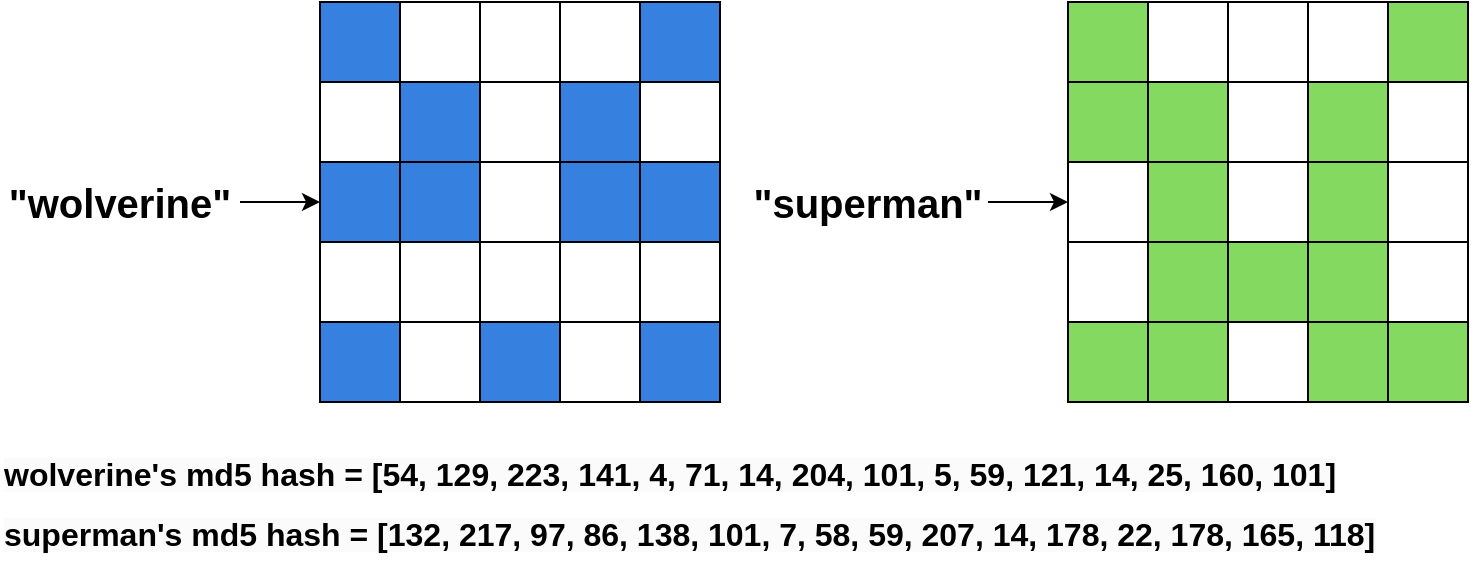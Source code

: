 <mxfile version="24.7.8" pages="3">
  <diagram name="Page-1" id="xNhHiARx_qG9kAPAFZdC">
    <mxGraphModel dx="1018" dy="592" grid="1" gridSize="10" guides="1" tooltips="1" connect="1" arrows="1" fold="1" page="1" pageScale="1" pageWidth="827" pageHeight="1169" math="0" shadow="0">
      <root>
        <mxCell id="0" />
        <mxCell id="1" parent="0" />
        <mxCell id="6kBmeFImECE2ff5aBwqo-7" style="edgeStyle=orthogonalEdgeStyle;rounded=0;orthogonalLoop=1;jettySize=auto;html=1;entryX=0;entryY=0.5;entryDx=0;entryDy=0;" edge="1" parent="1" source="6kBmeFImECE2ff5aBwqo-1" target="6kBmeFImECE2ff5aBwqo-4">
          <mxGeometry relative="1" as="geometry" />
        </mxCell>
        <mxCell id="6kBmeFImECE2ff5aBwqo-1" value="&quot;wolverine&quot;" style="text;html=1;align=center;verticalAlign=middle;whiteSpace=wrap;rounded=0;fontStyle=1;fontSize=20;" vertex="1" parent="1">
          <mxGeometry x="40" y="160" width="120" height="40" as="geometry" />
        </mxCell>
        <mxCell id="6kBmeFImECE2ff5aBwqo-2" value="" style="rounded=0;whiteSpace=wrap;html=1;fillColor=#3681DF;" vertex="1" parent="1">
          <mxGeometry x="200" y="80" width="40" height="40" as="geometry" />
        </mxCell>
        <mxCell id="6kBmeFImECE2ff5aBwqo-3" value="" style="rounded=0;whiteSpace=wrap;html=1;fillStyle=auto;" vertex="1" parent="1">
          <mxGeometry x="200" y="120" width="40" height="40" as="geometry" />
        </mxCell>
        <mxCell id="6kBmeFImECE2ff5aBwqo-4" value="" style="rounded=0;whiteSpace=wrap;html=1;fillColor=#3681DF;" vertex="1" parent="1">
          <mxGeometry x="200" y="160" width="40" height="40" as="geometry" />
        </mxCell>
        <mxCell id="6kBmeFImECE2ff5aBwqo-5" value="" style="rounded=0;whiteSpace=wrap;html=1;" vertex="1" parent="1">
          <mxGeometry x="200" y="200" width="40" height="40" as="geometry" />
        </mxCell>
        <mxCell id="6kBmeFImECE2ff5aBwqo-6" value="" style="rounded=0;whiteSpace=wrap;html=1;fillColor=#3681DF;" vertex="1" parent="1">
          <mxGeometry x="200" y="240" width="40" height="40" as="geometry" />
        </mxCell>
        <mxCell id="6kBmeFImECE2ff5aBwqo-8" value="" style="rounded=0;whiteSpace=wrap;html=1;" vertex="1" parent="1">
          <mxGeometry x="240" y="80" width="40" height="40" as="geometry" />
        </mxCell>
        <mxCell id="6kBmeFImECE2ff5aBwqo-9" value="" style="rounded=0;whiteSpace=wrap;html=1;fillStyle=auto;fillColor=#3681DF;" vertex="1" parent="1">
          <mxGeometry x="240" y="120" width="40" height="40" as="geometry" />
        </mxCell>
        <mxCell id="6kBmeFImECE2ff5aBwqo-10" value="" style="rounded=0;whiteSpace=wrap;html=1;fillColor=#3681DF;" vertex="1" parent="1">
          <mxGeometry x="240" y="160" width="40" height="40" as="geometry" />
        </mxCell>
        <mxCell id="6kBmeFImECE2ff5aBwqo-11" value="" style="rounded=0;whiteSpace=wrap;html=1;" vertex="1" parent="1">
          <mxGeometry x="240" y="200" width="40" height="40" as="geometry" />
        </mxCell>
        <mxCell id="6kBmeFImECE2ff5aBwqo-12" value="" style="rounded=0;whiteSpace=wrap;html=1;" vertex="1" parent="1">
          <mxGeometry x="240" y="240" width="40" height="40" as="geometry" />
        </mxCell>
        <mxCell id="6kBmeFImECE2ff5aBwqo-13" value="" style="rounded=0;whiteSpace=wrap;html=1;" vertex="1" parent="1">
          <mxGeometry x="280" y="80" width="40" height="40" as="geometry" />
        </mxCell>
        <mxCell id="6kBmeFImECE2ff5aBwqo-14" value="" style="rounded=0;whiteSpace=wrap;html=1;fillStyle=auto;" vertex="1" parent="1">
          <mxGeometry x="280" y="120" width="40" height="40" as="geometry" />
        </mxCell>
        <mxCell id="6kBmeFImECE2ff5aBwqo-15" value="" style="rounded=0;whiteSpace=wrap;html=1;" vertex="1" parent="1">
          <mxGeometry x="280" y="160" width="40" height="40" as="geometry" />
        </mxCell>
        <mxCell id="6kBmeFImECE2ff5aBwqo-16" value="" style="rounded=0;whiteSpace=wrap;html=1;" vertex="1" parent="1">
          <mxGeometry x="280" y="200" width="40" height="40" as="geometry" />
        </mxCell>
        <mxCell id="6kBmeFImECE2ff5aBwqo-17" value="" style="rounded=0;whiteSpace=wrap;html=1;fillStyle=auto;fillColor=#3681DF;" vertex="1" parent="1">
          <mxGeometry x="280" y="240" width="40" height="40" as="geometry" />
        </mxCell>
        <mxCell id="6kBmeFImECE2ff5aBwqo-18" value="" style="rounded=0;whiteSpace=wrap;html=1;" vertex="1" parent="1">
          <mxGeometry x="320" y="80" width="40" height="40" as="geometry" />
        </mxCell>
        <mxCell id="6kBmeFImECE2ff5aBwqo-19" value="" style="rounded=0;whiteSpace=wrap;html=1;fillStyle=auto;fillColor=#3681DF;" vertex="1" parent="1">
          <mxGeometry x="320" y="120" width="40" height="40" as="geometry" />
        </mxCell>
        <mxCell id="6kBmeFImECE2ff5aBwqo-20" value="" style="rounded=0;whiteSpace=wrap;html=1;fillColor=#3681DF;" vertex="1" parent="1">
          <mxGeometry x="320" y="160" width="40" height="40" as="geometry" />
        </mxCell>
        <mxCell id="6kBmeFImECE2ff5aBwqo-21" value="" style="rounded=0;whiteSpace=wrap;html=1;fillStyle=auto;" vertex="1" parent="1">
          <mxGeometry x="320" y="200" width="40" height="40" as="geometry" />
        </mxCell>
        <mxCell id="6kBmeFImECE2ff5aBwqo-22" value="" style="rounded=0;whiteSpace=wrap;html=1;" vertex="1" parent="1">
          <mxGeometry x="320" y="240" width="40" height="40" as="geometry" />
        </mxCell>
        <mxCell id="6kBmeFImECE2ff5aBwqo-23" value="" style="rounded=0;whiteSpace=wrap;html=1;fillColor=#3681DF;" vertex="1" parent="1">
          <mxGeometry x="360" y="80" width="40" height="40" as="geometry" />
        </mxCell>
        <mxCell id="6kBmeFImECE2ff5aBwqo-24" value="" style="rounded=0;whiteSpace=wrap;html=1;fillStyle=auto;" vertex="1" parent="1">
          <mxGeometry x="360" y="120" width="40" height="40" as="geometry" />
        </mxCell>
        <mxCell id="6kBmeFImECE2ff5aBwqo-25" value="" style="rounded=0;whiteSpace=wrap;html=1;fillColor=#3681DF;" vertex="1" parent="1">
          <mxGeometry x="360" y="160" width="40" height="40" as="geometry" />
        </mxCell>
        <mxCell id="6kBmeFImECE2ff5aBwqo-26" value="" style="rounded=0;whiteSpace=wrap;html=1;" vertex="1" parent="1">
          <mxGeometry x="360" y="200" width="40" height="40" as="geometry" />
        </mxCell>
        <mxCell id="6kBmeFImECE2ff5aBwqo-27" value="" style="rounded=0;whiteSpace=wrap;html=1;fillColor=#3681DF;" vertex="1" parent="1">
          <mxGeometry x="360" y="240" width="40" height="40" as="geometry" />
        </mxCell>
        <mxCell id="6kBmeFImECE2ff5aBwqo-28" style="edgeStyle=orthogonalEdgeStyle;rounded=0;orthogonalLoop=1;jettySize=auto;html=1;entryX=0;entryY=0.5;entryDx=0;entryDy=0;" edge="1" parent="1" source="6kBmeFImECE2ff5aBwqo-29" target="6kBmeFImECE2ff5aBwqo-32">
          <mxGeometry relative="1" as="geometry" />
        </mxCell>
        <mxCell id="6kBmeFImECE2ff5aBwqo-29" value="&quot;superman&quot;" style="text;html=1;align=center;verticalAlign=middle;whiteSpace=wrap;rounded=0;fontStyle=1;fontSize=20;" vertex="1" parent="1">
          <mxGeometry x="414" y="160" width="120" height="40" as="geometry" />
        </mxCell>
        <mxCell id="6kBmeFImECE2ff5aBwqo-30" value="" style="rounded=0;whiteSpace=wrap;html=1;fillColor=#84D961;" vertex="1" parent="1">
          <mxGeometry x="574" y="80" width="40" height="40" as="geometry" />
        </mxCell>
        <mxCell id="6kBmeFImECE2ff5aBwqo-31" value="" style="rounded=0;whiteSpace=wrap;html=1;fillStyle=auto;fillColor=#84D961;" vertex="1" parent="1">
          <mxGeometry x="574" y="120" width="40" height="40" as="geometry" />
        </mxCell>
        <mxCell id="6kBmeFImECE2ff5aBwqo-32" value="" style="rounded=0;whiteSpace=wrap;html=1;" vertex="1" parent="1">
          <mxGeometry x="574" y="160" width="40" height="40" as="geometry" />
        </mxCell>
        <mxCell id="6kBmeFImECE2ff5aBwqo-33" value="" style="rounded=0;whiteSpace=wrap;html=1;" vertex="1" parent="1">
          <mxGeometry x="574" y="200" width="40" height="40" as="geometry" />
        </mxCell>
        <mxCell id="6kBmeFImECE2ff5aBwqo-34" value="" style="rounded=0;whiteSpace=wrap;html=1;fillColor=#84D961;" vertex="1" parent="1">
          <mxGeometry x="574" y="240" width="40" height="40" as="geometry" />
        </mxCell>
        <mxCell id="6kBmeFImECE2ff5aBwqo-35" value="" style="rounded=0;whiteSpace=wrap;html=1;" vertex="1" parent="1">
          <mxGeometry x="614" y="80" width="40" height="40" as="geometry" />
        </mxCell>
        <mxCell id="6kBmeFImECE2ff5aBwqo-36" value="" style="rounded=0;whiteSpace=wrap;html=1;fillStyle=auto;fillColor=#84D961;" vertex="1" parent="1">
          <mxGeometry x="614" y="120" width="40" height="40" as="geometry" />
        </mxCell>
        <mxCell id="6kBmeFImECE2ff5aBwqo-37" value="" style="rounded=0;whiteSpace=wrap;html=1;fillColor=#84D961;" vertex="1" parent="1">
          <mxGeometry x="614" y="160" width="40" height="40" as="geometry" />
        </mxCell>
        <mxCell id="6kBmeFImECE2ff5aBwqo-38" value="" style="rounded=0;whiteSpace=wrap;html=1;fillColor=#84D961;" vertex="1" parent="1">
          <mxGeometry x="614" y="200" width="40" height="40" as="geometry" />
        </mxCell>
        <mxCell id="6kBmeFImECE2ff5aBwqo-39" value="" style="rounded=0;whiteSpace=wrap;html=1;fillColor=#84D961;" vertex="1" parent="1">
          <mxGeometry x="614" y="240" width="40" height="40" as="geometry" />
        </mxCell>
        <mxCell id="6kBmeFImECE2ff5aBwqo-40" value="" style="rounded=0;whiteSpace=wrap;html=1;" vertex="1" parent="1">
          <mxGeometry x="654" y="80" width="40" height="40" as="geometry" />
        </mxCell>
        <mxCell id="6kBmeFImECE2ff5aBwqo-41" value="" style="rounded=0;whiteSpace=wrap;html=1;fillStyle=auto;" vertex="1" parent="1">
          <mxGeometry x="654" y="120" width="40" height="40" as="geometry" />
        </mxCell>
        <mxCell id="6kBmeFImECE2ff5aBwqo-42" value="" style="rounded=0;whiteSpace=wrap;html=1;" vertex="1" parent="1">
          <mxGeometry x="654" y="160" width="40" height="40" as="geometry" />
        </mxCell>
        <mxCell id="6kBmeFImECE2ff5aBwqo-43" value="" style="rounded=0;whiteSpace=wrap;html=1;fillColor=#84D961;" vertex="1" parent="1">
          <mxGeometry x="654" y="200" width="40" height="40" as="geometry" />
        </mxCell>
        <mxCell id="6kBmeFImECE2ff5aBwqo-44" value="" style="rounded=0;whiteSpace=wrap;html=1;fillStyle=auto;" vertex="1" parent="1">
          <mxGeometry x="654" y="240" width="40" height="40" as="geometry" />
        </mxCell>
        <mxCell id="6kBmeFImECE2ff5aBwqo-45" value="" style="rounded=0;whiteSpace=wrap;html=1;" vertex="1" parent="1">
          <mxGeometry x="694" y="80" width="40" height="40" as="geometry" />
        </mxCell>
        <mxCell id="6kBmeFImECE2ff5aBwqo-46" value="" style="rounded=0;whiteSpace=wrap;html=1;fillStyle=auto;fillColor=#84D961;" vertex="1" parent="1">
          <mxGeometry x="694" y="120" width="40" height="40" as="geometry" />
        </mxCell>
        <mxCell id="6kBmeFImECE2ff5aBwqo-47" value="" style="rounded=0;whiteSpace=wrap;html=1;fillColor=#84D961;" vertex="1" parent="1">
          <mxGeometry x="694" y="160" width="40" height="40" as="geometry" />
        </mxCell>
        <mxCell id="6kBmeFImECE2ff5aBwqo-48" value="" style="rounded=0;whiteSpace=wrap;html=1;fillStyle=auto;fillColor=#84D961;" vertex="1" parent="1">
          <mxGeometry x="694" y="200" width="40" height="40" as="geometry" />
        </mxCell>
        <mxCell id="6kBmeFImECE2ff5aBwqo-49" value="" style="rounded=0;whiteSpace=wrap;html=1;fillColor=#84D961;" vertex="1" parent="1">
          <mxGeometry x="694" y="240" width="40" height="40" as="geometry" />
        </mxCell>
        <mxCell id="6kBmeFImECE2ff5aBwqo-50" value="" style="rounded=0;whiteSpace=wrap;html=1;fillColor=#84D961;" vertex="1" parent="1">
          <mxGeometry x="734" y="80" width="40" height="40" as="geometry" />
        </mxCell>
        <mxCell id="6kBmeFImECE2ff5aBwqo-51" value="" style="rounded=0;whiteSpace=wrap;html=1;fillStyle=auto;" vertex="1" parent="1">
          <mxGeometry x="734" y="120" width="40" height="40" as="geometry" />
        </mxCell>
        <mxCell id="6kBmeFImECE2ff5aBwqo-52" value="" style="rounded=0;whiteSpace=wrap;html=1;" vertex="1" parent="1">
          <mxGeometry x="734" y="160" width="40" height="40" as="geometry" />
        </mxCell>
        <mxCell id="6kBmeFImECE2ff5aBwqo-53" value="" style="rounded=0;whiteSpace=wrap;html=1;" vertex="1" parent="1">
          <mxGeometry x="734" y="200" width="40" height="40" as="geometry" />
        </mxCell>
        <mxCell id="6kBmeFImECE2ff5aBwqo-54" value="" style="rounded=0;whiteSpace=wrap;html=1;fillColor=#84D961;" vertex="1" parent="1">
          <mxGeometry x="734" y="240" width="40" height="40" as="geometry" />
        </mxCell>
        <mxCell id="XuHpiIohJRnvnlncsNc5-1" value="&lt;span style=&quot;color: rgb(0, 0, 0); font-family: Helvetica; font-size: 16px; font-style: normal; font-variant-ligatures: normal; font-variant-caps: normal; font-weight: 700; letter-spacing: normal; orphans: 2; text-align: left; text-indent: 0px; text-transform: none; widows: 2; word-spacing: 0px; -webkit-text-stroke-width: 0px; white-space: normal; background-color: rgb(251, 251, 251); text-decoration-thickness: initial; text-decoration-style: initial; text-decoration-color: initial; float: none; display: inline !important;&quot;&gt;wolverine&#39;s md5 hash = [54, 129, 223, 141, 4, 71, 14, 204, 101, 5, 59, 121, 14, 25, 160, 101]&lt;/span&gt;" style="text;whiteSpace=wrap;html=1;fontSize=16;" vertex="1" parent="1">
          <mxGeometry x="40" y="300" width="730" height="30" as="geometry" />
        </mxCell>
        <mxCell id="XuHpiIohJRnvnlncsNc5-2" value="&lt;span style=&quot;color: rgb(0, 0, 0); font-family: Helvetica; font-size: 16px; font-style: normal; font-variant-ligatures: normal; font-variant-caps: normal; font-weight: 700; letter-spacing: normal; orphans: 2; text-align: left; text-indent: 0px; text-transform: none; widows: 2; word-spacing: 0px; -webkit-text-stroke-width: 0px; white-space: normal; background-color: rgb(251, 251, 251); text-decoration-thickness: initial; text-decoration-style: initial; text-decoration-color: initial; float: none; display: inline !important;&quot;&gt;superman&#39;s md5 hash = [132, 217, 97, 86, 138, 101, 7, 58, 59, 207, 14, 178, 22, 178, 165, 118]&lt;/span&gt;" style="text;whiteSpace=wrap;html=1;fontSize=16;" vertex="1" parent="1">
          <mxGeometry x="40" y="330" width="730" height="30" as="geometry" />
        </mxCell>
      </root>
    </mxGraphModel>
  </diagram>
  <diagram id="yQWk65K90OVkBvzGiIgW" name="Page-2">
    <mxGraphModel dx="843" dy="490" grid="1" gridSize="10" guides="1" tooltips="1" connect="1" arrows="1" fold="1" page="1" pageScale="1" pageWidth="827" pageHeight="1169" math="0" shadow="0">
      <root>
        <mxCell id="0" />
        <mxCell id="1" parent="0" />
        <mxCell id="KDoO_8nMcTC4FZOE7ZPI-1" style="edgeStyle=orthogonalEdgeStyle;rounded=0;orthogonalLoop=1;jettySize=auto;html=1;" edge="1" parent="1" source="KDoO_8nMcTC4FZOE7ZPI-2" target="KDoO_8nMcTC4FZOE7ZPI-4">
          <mxGeometry relative="1" as="geometry" />
        </mxCell>
        <mxCell id="KDoO_8nMcTC4FZOE7ZPI-2" value="User ID&lt;br&gt;(String)" style="rounded=0;whiteSpace=wrap;html=1;fontStyle=1;fillColor=#cce5ff;strokeColor=#36393d;" vertex="1" parent="1">
          <mxGeometry x="160" y="180" width="80" height="40" as="geometry" />
        </mxCell>
        <mxCell id="KDoO_8nMcTC4FZOE7ZPI-3" style="edgeStyle=orthogonalEdgeStyle;rounded=0;orthogonalLoop=1;jettySize=auto;html=1;" edge="1" parent="1" source="KDoO_8nMcTC4FZOE7ZPI-4" target="KDoO_8nMcTC4FZOE7ZPI-5">
          <mxGeometry relative="1" as="geometry" />
        </mxCell>
        <mxCell id="KDoO_8nMcTC4FZOE7ZPI-4" value="Avatar&lt;br&gt;Generator" style="rounded=0;whiteSpace=wrap;html=1;hachureGap=4;fontFamily=Helvetica;fontStyle=1" vertex="1" parent="1">
          <mxGeometry x="280" y="180" width="120" height="40" as="geometry" />
        </mxCell>
        <mxCell id="KDoO_8nMcTC4FZOE7ZPI-5" value="Avatar&lt;br&gt;(Image)" style="rounded=0;whiteSpace=wrap;html=1;fontStyle=1;fillColor=#cce5ff;strokeColor=#36393d;" vertex="1" parent="1">
          <mxGeometry x="440" y="180" width="80" height="40" as="geometry" />
        </mxCell>
        <mxCell id="a40oMpt_ti4CeV3UtFyC-1" style="edgeStyle=orthogonalEdgeStyle;rounded=0;orthogonalLoop=1;jettySize=auto;html=1;" edge="1" parent="1" source="a40oMpt_ti4CeV3UtFyC-2" target="a40oMpt_ti4CeV3UtFyC-9">
          <mxGeometry relative="1" as="geometry">
            <Array as="points">
              <mxPoint x="540" y="340" />
              <mxPoint x="190" y="340" />
            </Array>
          </mxGeometry>
        </mxCell>
        <mxCell id="a40oMpt_ti4CeV3UtFyC-2" value="Remove&lt;br&gt;Odd Cells" style="rounded=1;whiteSpace=wrap;html=1;hachureGap=4;fontFamily=Helvetica;fontStyle=1" vertex="1" parent="1">
          <mxGeometry x="500" y="280" width="80" height="40" as="geometry" />
        </mxCell>
        <mxCell id="a40oMpt_ti4CeV3UtFyC-3" style="edgeStyle=orthogonalEdgeStyle;rounded=0;orthogonalLoop=1;jettySize=auto;html=1;" edge="1" parent="1" source="a40oMpt_ti4CeV3UtFyC-4" target="a40oMpt_ti4CeV3UtFyC-7">
          <mxGeometry relative="1" as="geometry" />
        </mxCell>
        <mxCell id="a40oMpt_ti4CeV3UtFyC-4" value="User ID&lt;br&gt;(String)" style="rounded=0;whiteSpace=wrap;html=1;fontStyle=1;fillColor=#cce5ff;strokeColor=#36393d;" vertex="1" parent="1">
          <mxGeometry x="100" y="280" width="80" height="40" as="geometry" />
        </mxCell>
        <mxCell id="a40oMpt_ti4CeV3UtFyC-5" value="Store&lt;br&gt;Image" style="rounded=1;whiteSpace=wrap;html=1;hachureGap=4;fontFamily=Helvetica;fontStyle=1" vertex="1" parent="1">
          <mxGeometry x="350" y="360" width="80" height="40" as="geometry" />
        </mxCell>
        <mxCell id="a40oMpt_ti4CeV3UtFyC-6" style="edgeStyle=orthogonalEdgeStyle;rounded=0;orthogonalLoop=1;jettySize=auto;html=1;" edge="1" parent="1" source="a40oMpt_ti4CeV3UtFyC-7" target="a40oMpt_ti4CeV3UtFyC-11">
          <mxGeometry relative="1" as="geometry" />
        </mxCell>
        <mxCell id="a40oMpt_ti4CeV3UtFyC-7" value="Compute Hash" style="rounded=1;whiteSpace=wrap;html=1;hachureGap=4;fontFamily=Helvetica;fontStyle=1" vertex="1" parent="1">
          <mxGeometry x="200" y="280" width="80" height="40" as="geometry" />
        </mxCell>
        <mxCell id="a40oMpt_ti4CeV3UtFyC-8" style="edgeStyle=orthogonalEdgeStyle;rounded=0;orthogonalLoop=1;jettySize=auto;html=1;" edge="1" parent="1" source="a40oMpt_ti4CeV3UtFyC-9" target="a40oMpt_ti4CeV3UtFyC-16">
          <mxGeometry relative="1" as="geometry" />
        </mxCell>
        <mxCell id="a40oMpt_ti4CeV3UtFyC-9" value="Generate&lt;br&gt;Pixel Map" style="rounded=1;whiteSpace=wrap;html=1;hachureGap=4;fontFamily=Helvetica;fontStyle=1" vertex="1" parent="1">
          <mxGeometry x="150" y="360" width="80" height="40" as="geometry" />
        </mxCell>
        <mxCell id="a40oMpt_ti4CeV3UtFyC-10" style="edgeStyle=orthogonalEdgeStyle;rounded=0;orthogonalLoop=1;jettySize=auto;html=1;" edge="1" parent="1" source="a40oMpt_ti4CeV3UtFyC-11" target="a40oMpt_ti4CeV3UtFyC-13">
          <mxGeometry relative="1" as="geometry" />
        </mxCell>
        <mxCell id="a40oMpt_ti4CeV3UtFyC-11" value="Select&lt;br&gt;Colour" style="rounded=1;whiteSpace=wrap;html=1;hachureGap=4;fontFamily=Helvetica;fontStyle=1" vertex="1" parent="1">
          <mxGeometry x="300" y="280" width="80" height="40" as="geometry" />
        </mxCell>
        <mxCell id="a40oMpt_ti4CeV3UtFyC-12" style="edgeStyle=orthogonalEdgeStyle;rounded=0;orthogonalLoop=1;jettySize=auto;html=1;" edge="1" parent="1" source="a40oMpt_ti4CeV3UtFyC-13" target="a40oMpt_ti4CeV3UtFyC-2">
          <mxGeometry relative="1" as="geometry" />
        </mxCell>
        <mxCell id="a40oMpt_ti4CeV3UtFyC-13" value="Create&lt;br&gt;Grid" style="rounded=1;whiteSpace=wrap;html=1;hachureGap=4;fontFamily=Helvetica;fontStyle=1" vertex="1" parent="1">
          <mxGeometry x="400" y="280" width="80" height="40" as="geometry" />
        </mxCell>
        <mxCell id="a40oMpt_ti4CeV3UtFyC-14" style="edgeStyle=orthogonalEdgeStyle;rounded=0;orthogonalLoop=1;jettySize=auto;html=1;" edge="1" parent="1" source="a40oMpt_ti4CeV3UtFyC-16" target="a40oMpt_ti4CeV3UtFyC-5">
          <mxGeometry relative="1" as="geometry" />
        </mxCell>
        <mxCell id="a40oMpt_ti4CeV3UtFyC-15" value="" style="edgeStyle=orthogonalEdgeStyle;rounded=0;orthogonalLoop=1;jettySize=auto;html=1;" edge="1" parent="1" source="a40oMpt_ti4CeV3UtFyC-5" target="a40oMpt_ti4CeV3UtFyC-17">
          <mxGeometry relative="1" as="geometry">
            <Array as="points">
              <mxPoint x="430" y="380" />
              <mxPoint x="430" y="380" />
            </Array>
          </mxGeometry>
        </mxCell>
        <mxCell id="a40oMpt_ti4CeV3UtFyC-16" value="Render&lt;br&gt;Image" style="rounded=1;whiteSpace=wrap;html=1;hachureGap=4;fontFamily=Helvetica;fontStyle=1" vertex="1" parent="1">
          <mxGeometry x="250" y="360" width="80" height="40" as="geometry" />
        </mxCell>
        <mxCell id="a40oMpt_ti4CeV3UtFyC-17" value="Avatar&lt;br&gt;(Image)" style="rounded=0;whiteSpace=wrap;html=1;fontStyle=1;fillColor=#cce5ff;strokeColor=#36393d;" vertex="1" parent="1">
          <mxGeometry x="450" y="360" width="80" height="40" as="geometry" />
        </mxCell>
        <mxCell id="a40oMpt_ti4CeV3UtFyC-18" value="" style="shape=flexArrow;endArrow=classic;html=1;rounded=0;width=84.828;endSize=4.29;endWidth=46.326;fillColor=#eeeeee;strokeColor=#36393d;" edge="1" parent="1">
          <mxGeometry width="50" height="50" relative="1" as="geometry">
            <mxPoint x="339.66" y="240" as="sourcePoint" />
            <mxPoint x="339.66" y="270" as="targetPoint" />
          </mxGeometry>
        </mxCell>
      </root>
    </mxGraphModel>
  </diagram>
  <diagram id="VQEMZbe60j5XHGm0CP5Q" name="Page-4">
    <mxGraphModel dx="698" dy="406" grid="1" gridSize="10" guides="1" tooltips="1" connect="1" arrows="1" fold="1" page="1" pageScale="1" pageWidth="827" pageHeight="1169" math="0" shadow="0">
      <root>
        <mxCell id="0" />
        <mxCell id="1" parent="0" />
        <mxCell id="HRmVxIXZC-h596LT8TOu-1" value="[54, 129, 223, 141, 4, 71, 14, 204, 101, 5, 59, 121, 14, 25, 160, 101]" style="text;whiteSpace=wrap;fontStyle=1" vertex="1" parent="1">
          <mxGeometry x="160" y="200" width="370" height="30" as="geometry" />
        </mxCell>
        <mxCell id="HRmVxIXZC-h596LT8TOu-2" value="" style="endArrow=baseDash;startArrow=baseDash;html=1;rounded=0;exitX=0;exitY=1;exitDx=0;exitDy=0;entryX=0.207;entryY=0.999;entryDx=0;entryDy=0;entryPerimeter=0;startFill=0;endFill=0;" edge="1" parent="1">
          <mxGeometry width="50" height="50" relative="1" as="geometry">
            <mxPoint x="161.34" y="199.46" as="sourcePoint" />
            <mxPoint x="240.0" y="199.43" as="targetPoint" />
          </mxGeometry>
        </mxCell>
        <mxCell id="HRmVxIXZC-h596LT8TOu-3" value="The first 3 values&lt;br&gt;&lt;div&gt;are the RGB colour&lt;/div&gt;" style="text;html=1;align=left;verticalAlign=middle;whiteSpace=wrap;rounded=0;" vertex="1" parent="1">
          <mxGeometry x="160" y="160" width="110" height="30" as="geometry" />
        </mxCell>
        <mxCell id="bEoK1kdpFR0-EloBwYoM-26" value="1&lt;div&gt;&lt;b&gt;54&lt;/b&gt;&lt;/div&gt;" style="rounded=0;whiteSpace=wrap;html=1;verticalAlign=top;align=center;fillColor=#3681DF;" vertex="1" parent="1">
          <mxGeometry x="280" width="40" height="40" as="geometry" />
        </mxCell>
        <mxCell id="bEoK1kdpFR0-EloBwYoM-27" value="4&lt;br&gt;&lt;b&gt;141&lt;/b&gt;" style="rounded=0;whiteSpace=wrap;html=1;fillStyle=auto;verticalAlign=top;align=center;" vertex="1" parent="1">
          <mxGeometry x="280" y="40" width="40" height="40" as="geometry" />
        </mxCell>
        <mxCell id="bEoK1kdpFR0-EloBwYoM-28" value="7&lt;br&gt;&lt;b&gt;14&lt;/b&gt;" style="rounded=0;whiteSpace=wrap;html=1;verticalAlign=top;align=center;fillColor=#3681DF;" vertex="1" parent="1">
          <mxGeometry x="280" y="80" width="40" height="40" as="geometry" />
        </mxCell>
        <mxCell id="bEoK1kdpFR0-EloBwYoM-29" value="10&lt;br&gt;&lt;b&gt;5&lt;/b&gt;" style="rounded=0;whiteSpace=wrap;html=1;verticalAlign=top;align=center;" vertex="1" parent="1">
          <mxGeometry x="280" y="120" width="40" height="40" as="geometry" />
        </mxCell>
        <mxCell id="bEoK1kdpFR0-EloBwYoM-30" value="13&lt;br&gt;&lt;b&gt;14&lt;/b&gt;" style="rounded=0;whiteSpace=wrap;html=1;verticalAlign=top;align=center;fillColor=#3681DF;" vertex="1" parent="1">
          <mxGeometry x="280" y="160" width="40" height="40" as="geometry" />
        </mxCell>
        <mxCell id="bEoK1kdpFR0-EloBwYoM-31" value="2&lt;div&gt;&lt;b&gt;129&lt;/b&gt;&lt;/div&gt;" style="rounded=0;whiteSpace=wrap;html=1;verticalAlign=top;align=center;" vertex="1" parent="1">
          <mxGeometry x="320" width="40" height="40" as="geometry" />
        </mxCell>
        <mxCell id="bEoK1kdpFR0-EloBwYoM-32" value="5&lt;br&gt;&lt;b&gt;4&lt;/b&gt;" style="rounded=0;whiteSpace=wrap;html=1;fillStyle=auto;verticalAlign=top;align=center;fillColor=#3681DF;" vertex="1" parent="1">
          <mxGeometry x="320" y="40" width="40" height="40" as="geometry" />
        </mxCell>
        <mxCell id="bEoK1kdpFR0-EloBwYoM-33" value="8&lt;br&gt;&lt;b&gt;204&lt;/b&gt;" style="rounded=0;whiteSpace=wrap;html=1;verticalAlign=top;align=center;fillColor=#3681DF;" vertex="1" parent="1">
          <mxGeometry x="320" y="80" width="40" height="40" as="geometry" />
        </mxCell>
        <mxCell id="bEoK1kdpFR0-EloBwYoM-34" value="11&lt;br&gt;&lt;b&gt;59&lt;/b&gt;" style="rounded=0;whiteSpace=wrap;html=1;verticalAlign=top;align=center;" vertex="1" parent="1">
          <mxGeometry x="320" y="120" width="40" height="40" as="geometry" />
        </mxCell>
        <mxCell id="bEoK1kdpFR0-EloBwYoM-35" value="14&lt;div&gt;&lt;b&gt;25&lt;/b&gt;&lt;/div&gt;" style="rounded=0;whiteSpace=wrap;html=1;verticalAlign=top;align=center;" vertex="1" parent="1">
          <mxGeometry x="320" y="160" width="40" height="40" as="geometry" />
        </mxCell>
        <mxCell id="bEoK1kdpFR0-EloBwYoM-36" value="3&lt;div&gt;&lt;b&gt;223&lt;/b&gt;&lt;/div&gt;" style="rounded=0;whiteSpace=wrap;html=1;verticalAlign=top;align=center;" vertex="1" parent="1">
          <mxGeometry x="360" width="40" height="40" as="geometry" />
        </mxCell>
        <mxCell id="bEoK1kdpFR0-EloBwYoM-37" value="6&lt;br&gt;&lt;b&gt;71&lt;/b&gt;" style="rounded=0;whiteSpace=wrap;html=1;fillStyle=auto;verticalAlign=top;align=center;" vertex="1" parent="1">
          <mxGeometry x="360" y="40" width="40" height="40" as="geometry" />
        </mxCell>
        <mxCell id="bEoK1kdpFR0-EloBwYoM-38" value="9&lt;br&gt;&lt;b&gt;101&lt;/b&gt;" style="rounded=0;whiteSpace=wrap;html=1;verticalAlign=top;align=center;" vertex="1" parent="1">
          <mxGeometry x="360" y="80" width="40" height="40" as="geometry" />
        </mxCell>
        <mxCell id="bEoK1kdpFR0-EloBwYoM-39" value="12&lt;br&gt;&lt;b&gt;121&lt;/b&gt;" style="rounded=0;whiteSpace=wrap;html=1;verticalAlign=top;align=center;" vertex="1" parent="1">
          <mxGeometry x="360" y="120" width="40" height="40" as="geometry" />
        </mxCell>
        <mxCell id="bEoK1kdpFR0-EloBwYoM-40" value="15&lt;div&gt;&lt;b&gt;160&lt;/b&gt;&lt;/div&gt;" style="rounded=0;whiteSpace=wrap;html=1;fillStyle=auto;verticalAlign=top;align=center;fillColor=#3681DF;" vertex="1" parent="1">
          <mxGeometry x="360" y="160" width="40" height="40" as="geometry" />
        </mxCell>
        <mxCell id="bEoK1kdpFR0-EloBwYoM-51" value="2&lt;div&gt;&lt;b&gt;129&lt;/b&gt;&lt;/div&gt;" style="rounded=0;whiteSpace=wrap;html=1;verticalAlign=top;align=center;" vertex="1" parent="1">
          <mxGeometry x="400" width="40" height="40" as="geometry" />
        </mxCell>
        <mxCell id="bEoK1kdpFR0-EloBwYoM-52" value="5&lt;br&gt;&lt;b&gt;4&lt;/b&gt;" style="rounded=0;whiteSpace=wrap;html=1;fillStyle=auto;verticalAlign=top;align=center;fillColor=#3681DF;" vertex="1" parent="1">
          <mxGeometry x="400" y="40" width="40" height="40" as="geometry" />
        </mxCell>
        <mxCell id="bEoK1kdpFR0-EloBwYoM-53" value="8&lt;br&gt;&lt;b&gt;204&lt;/b&gt;" style="rounded=0;whiteSpace=wrap;html=1;verticalAlign=top;align=center;fillColor=#3681DF;" vertex="1" parent="1">
          <mxGeometry x="400" y="80" width="40" height="40" as="geometry" />
        </mxCell>
        <mxCell id="bEoK1kdpFR0-EloBwYoM-54" value="11&lt;br&gt;&lt;b&gt;59&lt;/b&gt;" style="rounded=0;whiteSpace=wrap;html=1;verticalAlign=top;align=center;" vertex="1" parent="1">
          <mxGeometry x="400" y="120" width="40" height="40" as="geometry" />
        </mxCell>
        <mxCell id="bEoK1kdpFR0-EloBwYoM-55" value="14&lt;div&gt;&lt;b&gt;25&lt;/b&gt;&lt;/div&gt;" style="rounded=0;whiteSpace=wrap;html=1;verticalAlign=top;align=center;" vertex="1" parent="1">
          <mxGeometry x="400" y="160" width="40" height="40" as="geometry" />
        </mxCell>
        <mxCell id="bEoK1kdpFR0-EloBwYoM-56" value="1&lt;div&gt;&lt;b&gt;54&lt;/b&gt;&lt;/div&gt;" style="rounded=0;whiteSpace=wrap;html=1;verticalAlign=top;align=center;fillColor=#3681DF;" vertex="1" parent="1">
          <mxGeometry x="440" width="40" height="40" as="geometry" />
        </mxCell>
        <mxCell id="bEoK1kdpFR0-EloBwYoM-57" value="4&lt;br&gt;&lt;b&gt;141&lt;/b&gt;" style="rounded=0;whiteSpace=wrap;html=1;fillStyle=auto;verticalAlign=top;align=center;" vertex="1" parent="1">
          <mxGeometry x="440" y="40" width="40" height="40" as="geometry" />
        </mxCell>
        <mxCell id="bEoK1kdpFR0-EloBwYoM-58" value="7&lt;br&gt;&lt;b&gt;14&lt;/b&gt;" style="rounded=0;whiteSpace=wrap;html=1;verticalAlign=top;align=center;fillColor=#3681DF;" vertex="1" parent="1">
          <mxGeometry x="440" y="80" width="40" height="40" as="geometry" />
        </mxCell>
        <mxCell id="bEoK1kdpFR0-EloBwYoM-59" value="10&lt;br&gt;&lt;b&gt;5&lt;/b&gt;" style="rounded=0;whiteSpace=wrap;html=1;verticalAlign=top;align=center;" vertex="1" parent="1">
          <mxGeometry x="440" y="120" width="40" height="40" as="geometry" />
        </mxCell>
        <mxCell id="bEoK1kdpFR0-EloBwYoM-60" value="13&lt;br&gt;&lt;b&gt;14&lt;/b&gt;" style="rounded=0;whiteSpace=wrap;html=1;verticalAlign=top;align=center;fillColor=#3681DF;" vertex="1" parent="1">
          <mxGeometry x="440" y="160" width="40" height="40" as="geometry" />
        </mxCell>
      </root>
    </mxGraphModel>
  </diagram>
</mxfile>
